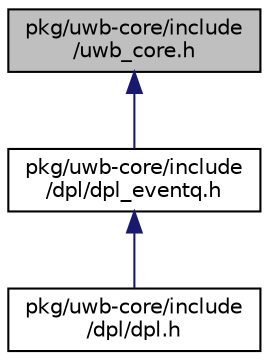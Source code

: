 digraph "pkg/uwb-core/include/uwb_core.h"
{
 // LATEX_PDF_SIZE
  edge [fontname="Helvetica",fontsize="10",labelfontname="Helvetica",labelfontsize="10"];
  node [fontname="Helvetica",fontsize="10",shape=record];
  Node1 [label="pkg/uwb-core/include\l/uwb_core.h",height=0.2,width=0.4,color="black", fillcolor="grey75", style="filled", fontcolor="black",tooltip=" "];
  Node1 -> Node2 [dir="back",color="midnightblue",fontsize="10",style="solid",fontname="Helvetica"];
  Node2 [label="pkg/uwb-core/include\l/dpl/dpl_eventq.h",height=0.2,width=0.4,color="black", fillcolor="white", style="filled",URL="$dpl__eventq_8h.html",tooltip="uwb-core DPL (Decawave Porting Layer) event queue wrappers"];
  Node2 -> Node3 [dir="back",color="midnightblue",fontsize="10",style="solid",fontname="Helvetica"];
  Node3 [label="pkg/uwb-core/include\l/dpl/dpl.h",height=0.2,width=0.4,color="black", fillcolor="white", style="filled",URL="$dpl_8h.html",tooltip="Abstraction layer for RIOT adaption."];
}
